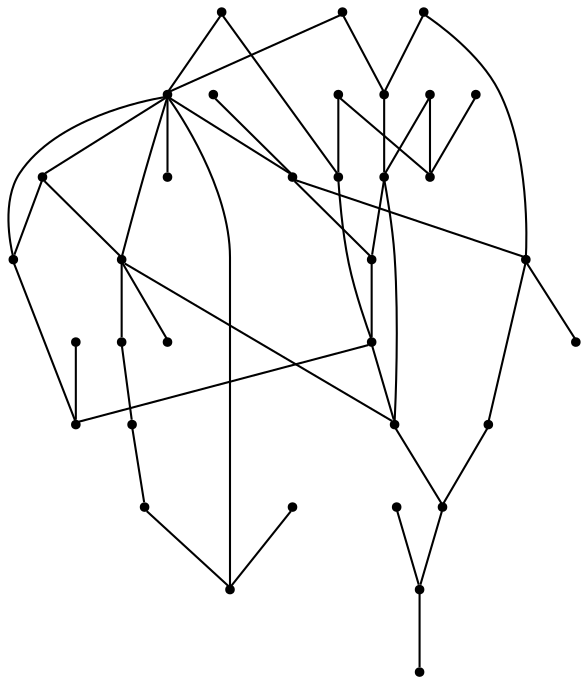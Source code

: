 graph {
  node [shape=point,comment="{\"directed\":false,\"doi\":\"10.1007/978-3-642-11805-0_11\",\"figure\":\"4 (2)\"}"]

  v0 [pos="1527.5317201836165,1191.105750094327"]
  v1 [pos="1557.554096665493,1157.7602955488726"]
  v2 [pos="1667.6359316803687,814.3020119684395"]
  v3 [pos="1576.2347006154614,1124.4148410034181"]
  v4 [pos="1660.9642783231511,780.9565574229848"]
  v5 [pos="1660.9642783231511,747.6111028775301"]
  v6 [pos="1534.203373540834,780.9565574229848"]
  v7 [pos="1634.277792145485,814.3020119684395"]
  v8 [pos="1547.5466802552687,947.6838301502576"]
  v9 [pos="1620.9346126822538,847.647466513894"]
  v10 [pos="1587.57647314737,847.647466513894"]
  v11 [pos="1590.9122362003768,880.9929210593484"]
  v12 [pos="1607.5913059678187,780.9565574229848"]
  v13 [pos="1580.9048197901525,814.3020119684395"]
  v14 [pos="1560.8898597185002,914.338375604803"]
  v15 [pos="1480.8304011855014,814.3020119684395"]
  v16 [pos="1547.5466802552687,1091.0693864579634"]
  v17 [pos="1487.5020545427187,981.029284695712"]
  v18 [pos="1520.8601940776025,1014.3747392411667"]
  v19 [pos="1520.8601940776025,1047.7201937866212"]
  v20 [pos="1520.8601940776025,981.029284695712"]
  v21 [pos="1514.188540720385,1091.0693864579634"]
  v22 [pos="1494.1735806487327,947.6838301502576"]
  v23 [pos="1480.8304011855014,914.338375604803"]
  v24 [pos="1480.8304011855014,780.9565574229848"]
  v25 [pos="1434.1289549361827,847.647466513894"]
  v26 [pos="1460.815441113849,947.6838301502576"]
  v27 [pos="1460.815441113849,880.9929210593484"]
  v28 [pos="1374.0843292236327,914.338375604803"]
  v29 [pos="1429.4588357614916,747.6111028775301"]
  v30 [pos="1407.4424687585165,914.338375604803"]
  v31 [pos="1407.4424687585165,1047.7201937866212"]
  v32 [pos="1407.4424687585165,1014.3747392411667"]
  v33 [pos="1374.0843292236327,1047.7201937866212"]
  v34 [pos="1374.0843292236327,1014.3747392411667"]

  v0 -- v5 [id="-1",pos="1527.5317201836165,1191.105750094327 1727.6805573929187,1157.7601683460584 1727.6805573929187,1157.7601683460584 1727.6805573929187,1157.7601683460584 1727.6805573929187,780.9566846257992 1727.6805573929187,780.9566846257992 1727.6805573929187,780.9566846257992 1660.9642783231511,747.6111028775301 1660.9642783231511,747.6111028775301 1660.9642783231511,747.6111028775301"]
  v0 -- v28 [id="-2",pos="1527.5317201836165,1191.105750094327 1327.382882974314,1157.7601683460584 1327.382882974314,1157.7601683460584 1327.382882974314,1157.7601683460584 1327.382882974314,947.6839573530718 1327.382882974314,947.6839573530718 1327.382882974314,947.6839573530718 1374.0843292236327,914.338375604803 1374.0843292236327,914.338375604803 1374.0843292236327,914.338375604803"]
  v1 -- v5 [id="-3",pos="1557.554096665493,1157.7602955488726 1707.66572457247,1124.4147138006037 1707.66572457247,1124.4147138006037 1707.66572457247,1124.4147138006037 1707.66572457247,780.9566846257992 1707.66572457247,780.9566846257992 1707.66572457247,780.9566846257992 1660.9642783231511,747.6111028775301 1660.9642783231511,747.6111028775301 1660.9642783231511,747.6111028775301"]
  v34 -- v33 [id="-5",pos="1374.0843292236327,1014.3747392411667 1374.0843292236327,1047.7201937866212 1374.0843292236327,1047.7201937866212 1374.0843292236327,1047.7201937866212"]
  v28 -- v29 [id="-7",pos="1374.0843292236327,914.338375604803 1374.0843292236327,780.9566846257992 1374.0843292236327,780.9566846257992 1374.0843292236327,780.9566846257992 1429.4588357614916,747.6111028775301 1429.4588357614916,747.6111028775301 1429.4588357614916,747.6111028775301"]
  v1 -- v31 [id="-11",pos="1557.554096665493,1157.7602955488726 1407.4424687585165,1124.4147138006037 1407.4424687585165,1124.4147138006037 1407.4424687585165,1124.4147138006037 1407.4424687585165,1091.0692592551493 1407.4424687585165,1091.0692592551493 1407.4424687585165,1091.0692592551493 1407.4424687585165,1047.7201937866212 1407.4424687585165,1047.7201937866212 1407.4424687585165,1047.7201937866212"]
  v32 -- v31 [id="-13",pos="1407.4424687585165,1014.3747392411667 1407.4424687585165,1047.7201937866212 1407.4424687585165,1047.7201937866212 1407.4424687585165,1047.7201937866212"]
  v30 -- v29 [id="-14",pos="1407.4424687585165,914.338375604803 1407.4424687585165,880.9930482621627 1407.4424687585165,880.9930482621627 1407.4424687585165,880.9930482621627 1407.4424687585165,780.9566846257992 1407.4424687585165,780.9566846257992 1407.4424687585165,780.9566846257992 1429.4588357614916,747.6111028775301 1429.4588357614916,747.6111028775301 1429.4588357614916,747.6111028775301"]
  v30 -- v33 [id="-16",pos="1407.4424687585165,914.338375604803 1347.3978430459665,947.6839573530718 1347.3978430459665,947.6839573530718 1347.3978430459665,947.6839573530718 1347.3978430459665,1014.3748664439809 1347.3978430459665,1014.3748664439809 1347.3978430459665,1014.3748664439809 1374.0843292236327,1047.7201937866212 1374.0843292236327,1047.7201937866212 1374.0843292236327,1047.7201937866212"]
  v29 -- v25 [id="-17",pos="1429.4588357614916,747.6111028775301 1429.4588357614916,780.9566846257992 1429.4588357614916,780.9566846257992 1429.4588357614916,780.9566846257992 1429.4588357614916,814.3021391712537 1429.4588357614916,814.3021391712537 1429.4588357614916,814.3021391712537 1434.1289549361827,847.647466513894 1434.1289549361827,847.647466513894 1434.1289549361827,847.647466513894"]
  v25 -- v16 [id="-19",pos="1434.1289549361827,847.647466513894 1434.1289549361827,880.9930482621627 1434.1289549361827,880.9930482621627 1434.1289549361827,880.9930482621627 1434.1289549361827,1047.7203209894355 1434.1289549361827,1047.7203209894355 1434.1289549361827,1047.7203209894355 1547.5466802552687,1091.0693864579634 1547.5466802552687,1091.0693864579634 1547.5466802552687,1091.0693864579634"]
  v27 -- v23 [id="-21",pos="1460.815441113849,880.9929210593484 1480.8304011855014,914.338375604803 1480.8304011855014,914.338375604803 1480.8304011855014,914.338375604803"]
  v27 -- v28 [id="-22",pos="1460.815441113849,880.9929210593484 1374.0843292236327,914.338375604803 1374.0843292236327,914.338375604803 1374.0843292236327,914.338375604803"]
  v29 -- v8 [id="-25",pos="1429.4588357614916,747.6111028775301 1507.5168873631676,780.9566846257992 1507.5168873631676,780.9566846257992 1507.5168873631676,780.9566846257992 1507.5168873631676,914.3385028076173 1507.5168873631676,914.3385028076173 1507.5168873631676,914.3385028076173 1547.5466802552687,947.6838301502576 1547.5466802552687,947.6838301502576 1547.5466802552687,947.6838301502576"]
  v23 -- v26 [id="-26",pos="1480.8304011855014,914.338375604803 1460.815441113849,947.6838301502576 1460.815441113849,947.6838301502576 1460.815441113849,947.6838301502576"]
  v24 -- v15 [id="-29",pos="1480.8304011855014,780.9565574229848 1480.8304011855014,814.3020119684395 1480.8304011855014,814.3020119684395 1480.8304011855014,814.3020119684395"]
  v17 -- v18 [id="-31",pos="1487.5020545427187,981.029284695712 1520.8601940776025,1014.3747392411667 1520.8601940776025,1014.3747392411667 1520.8601940776025,1014.3747392411667"]
  v22 -- v17 [id="-35",pos="1494.1735806487327,947.6838301502576 1487.5020545427187,981.029284695712 1487.5020545427187,981.029284695712 1487.5020545427187,981.029284695712"]
  v15 -- v23 [id="-36",pos="1480.8304011855014,814.3020119684395 1487.5019272915151,847.6475937167082 1487.5019272915151,847.6475937167082 1487.5019272915151,847.6475937167082 1487.5019272915151,880.9930482621627 1487.5019272915151,880.9930482621627 1487.5019272915151,880.9930482621627 1480.8304011855014,914.338375604803 1480.8304011855014,914.338375604803 1480.8304011855014,914.338375604803"]
  v15 -- v25 [id="-37",pos="1480.8304011855014,814.3020119684395 1434.1289549361827,847.647466513894 1434.1289549361827,847.647466513894 1434.1289549361827,847.647466513894"]
  v21 -- v3 [id="-38",pos="1514.188540720385,1091.0693864579634 1576.2347006154614,1124.4148410034181 1576.2347006154614,1124.4148410034181 1576.2347006154614,1124.4148410034181"]
  v18 -- v19 [id="-42",pos="1520.8601940776025,1014.3747392411667 1520.8601940776025,1047.7201937866212 1520.8601940776025,1047.7201937866212 1520.8601940776025,1047.7201937866212"]
  v20 -- v18 [id="-43",pos="1520.8601940776025,981.029284695712 1520.8601940776025,1014.3747392411667 1520.8601940776025,1014.3747392411667 1520.8601940776025,1014.3747392411667"]
  v31 -- v16 [id="-46",pos="1407.4424687585165,1047.7201937866212 1547.5466802552687,1091.0693864579634 1547.5466802552687,1091.0693864579634 1547.5466802552687,1091.0693864579634"]
  v16 -- v8 [id="-52",pos="1547.5466802552687,1091.0693864579634 1547.5466802552687,1047.7203209894355 1547.5466802552687,1047.7203209894355 1547.5466802552687,1047.7203209894355 1547.5466802552687,947.6838301502576 1547.5466802552687,947.6838301502576 1547.5466802552687,947.6838301502576"]
  v8 -- v17 [id="-53",pos="1547.5466802552687,947.6838301502576 1487.5020545427187,981.029284695712 1487.5020545427187,981.029284695712 1487.5020545427187,981.029284695712"]
  v14 -- v13 [id="-57",pos="1560.8898597185002,914.338375604803 1560.8898597185,880.9930482621627 1560.8898597185,880.9930482621627 1560.8898597185,880.9930482621627 1560.8898597185,847.6475937167082 1560.8898597185,847.6475937167082 1560.8898597185,847.6475937167082 1580.9048197901525,814.3020119684395 1580.9048197901525,814.3020119684395 1580.9048197901525,814.3020119684395"]
  v11 -- v14 [id="-65",pos="1590.9122362003768,880.9929210593484 1560.8898597185002,914.338375604803 1560.8898597185002,914.338375604803 1560.8898597185002,914.338375604803"]
  v12 -- v13 [id="-68",pos="1607.5913059678187,780.9565574229848 1580.9048197901525,814.3020119684395 1580.9048197901525,814.3020119684395 1580.9048197901525,814.3020119684395"]
  v9 -- v11 [id="-69",pos="1620.9346126822538,847.647466513894 1590.9122362003768,880.9929210593484 1590.9122362003768,880.9929210593484 1590.9122362003768,880.9929210593484"]
  v13 -- v5 [id="-70",pos="1580.9048197901525,814.3020119684395 1580.9048197901525,780.9566846257992 1580.9048197901525,780.9566846257992 1580.9048197901525,780.9566846257992 1660.9642783231511,747.6111028775301 1660.9642783231511,747.6111028775301 1660.9642783231511,747.6111028775301"]
  v7 -- v8 [id="-72",pos="1634.277792145485,814.3020119684395 1647.62109885992,847.6475937167082 1647.62109885992,847.6475937167082 1647.62109885992,847.6475937167082 1647.62109885992,914.3385028076173 1647.62109885992,914.3385028076173 1647.62109885992,914.3385028076173 1547.5466802552687,947.6838301502576 1547.5466802552687,947.6838301502576 1547.5466802552687,947.6838301502576"]
  v7 -- v9 [id="-73",pos="1634.277792145485,814.3020119684395 1620.9346126822538,847.647466513894 1620.9346126822538,847.647466513894 1620.9346126822538,847.647466513894"]
  v7 -- v5 [id="-76",pos="1634.277792145485,814.3020119684395 1634.277792145485,780.9566846257992 1634.277792145485,780.9566846257992 1634.277792145485,780.9566846257992 1660.9642783231511,747.6111028775301 1660.9642783231511,747.6111028775301 1660.9642783231511,747.6111028775301"]
  v4 -- v2 [id="-77",pos="1660.9642783231511,780.9565574229848 1667.6359316803687,814.3020119684395 1667.6359316803687,814.3020119684395 1667.6359316803687,814.3020119684395"]
  v5 -- v4 [id="-79",pos="1660.9642783231511,747.6111028775301 1660.9642783231511,780.9565574229848 1660.9642783231511,780.9565574229848 1660.9642783231511,780.9565574229848"]
  v5 -- v2 [id="-80",pos="1660.9642783231511,747.6111028775301 1687.6507645008176,780.9566846257992 1687.6507645008176,780.9566846257992 1687.6507645008176,780.9566846257992 1667.6359316803687,814.3020119684395 1667.6359316803687,814.3020119684395 1667.6359316803687,814.3020119684395"]
  v23 -- v22 [id="-81",pos="1480.8304011855014,914.338375604803 1494.1735806487327,947.6838301502576 1494.1735806487327,947.6838301502576 1494.1735806487327,947.6838301502576"]
  v4 -- v7 [id="-82",pos="1660.9642783231511,780.9565574229848 1634.277792145485,814.3020119684395 1634.277792145485,814.3020119684395 1634.277792145485,814.3020119684395"]
  v5 -- v6 [id="-83",pos="1660.9642783231511,747.6111028775301 1534.203373540834,780.9565574229848 1534.203373540834,780.9565574229848 1534.203373540834,780.9565574229848"]
  v7 -- v10 [id="-84",pos="1634.277792145485,814.3020119684395 1587.57647314737,847.647466513894 1587.57647314737,847.647466513894 1587.57647314737,847.647466513894"]
  v5 -- v15 [id="-85",pos="1660.9642783231511,747.6111028775301 1560.8898597185,780.9566846257992 1560.8898597185,780.9566846257992 1560.8898597185,780.9566846257992 1480.8304011855014,814.3020119684395 1480.8304011855014,814.3020119684395 1480.8304011855014,814.3020119684395"]
  v2 -- v3 [id="-87",pos="1667.6359316803687,814.3020119684395 1667.6359316803687,847.6475937167082 1667.6359316803687,847.6475937167082 1667.6359316803687,847.6475937167082 1667.6359316803687,1091.0692592551493 1667.6359316803687,1091.0692592551493 1667.6359316803687,1091.0692592551493 1576.2347006154614,1124.4148410034181 1576.2347006154614,1124.4148410034181 1576.2347006154614,1124.4148410034181"]
  v32 -- v33 [id="-89",pos="1407.4424687585165,1014.3747392411667 1374.0843292236327,1047.7201937866212 1374.0843292236327,1047.7201937866212 1374.0843292236327,1047.7201937866212"]
  v16 -- v3 [id="-90",pos="1547.5466802552687,1091.0693864579634 1576.2347006154614,1124.4148410034181 1576.2347006154614,1124.4148410034181 1576.2347006154614,1124.4148410034181"]
}